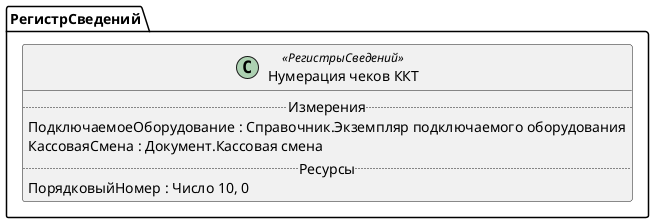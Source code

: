 ﻿@startuml НумерацияЧековККТ
'!include templates.wsd
'..\include templates.wsd
class РегистрСведений.НумерацияЧековККТ as "Нумерация чеков ККТ" <<РегистрыСведений>>
{
..Измерения..
ПодключаемоеОборудование : Справочник.Экземпляр подключаемого оборудования
КассоваяСмена : Документ.Кассовая смена
..Ресурсы..
ПорядковыйНомер : Число 10, 0
}
@enduml
